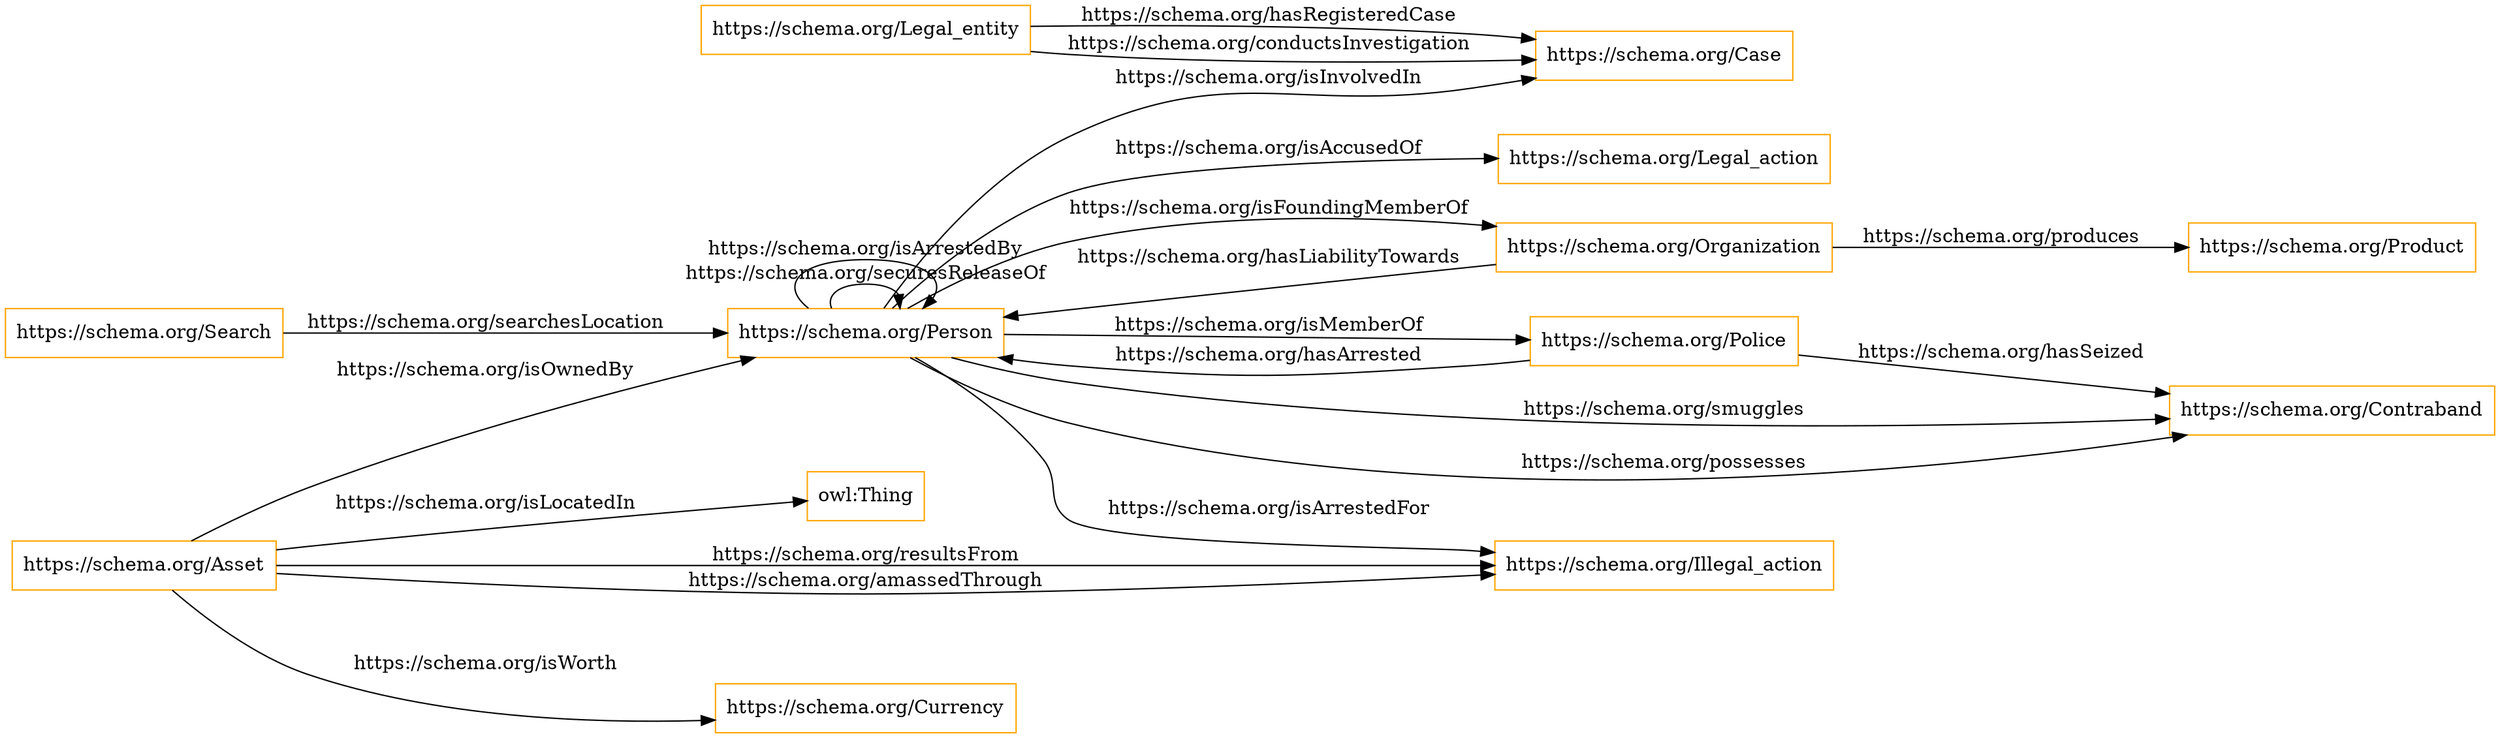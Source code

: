 digraph ar2dtool_diagram { 
rankdir=LR;
size="1501"
node [shape = rectangle, color="orange"]; "https://schema.org/Legal_entity" "https://schema.org/Illegal_action" "https://schema.org/Legal_action" "https://schema.org/Police" "https://schema.org/Currency" "https://schema.org/Product" "https://schema.org/Contraband" "https://schema.org/Person" "https://schema.org/Search" "https://schema.org/Organization" "https://schema.org/Asset" "https://schema.org/Case" ; /*classes style*/
	"https://schema.org/Person" -> "https://schema.org/Police" [ label = "https://schema.org/isMemberOf" ];
	"https://schema.org/Organization" -> "https://schema.org/Person" [ label = "https://schema.org/hasLiabilityTowards" ];
	"https://schema.org/Person" -> "https://schema.org/Contraband" [ label = "https://schema.org/smuggles" ];
	"https://schema.org/Asset" -> "https://schema.org/Person" [ label = "https://schema.org/isOwnedBy" ];
	"https://schema.org/Police" -> "https://schema.org/Person" [ label = "https://schema.org/hasArrested" ];
	"https://schema.org/Person" -> "https://schema.org/Person" [ label = "https://schema.org/securesReleaseOf" ];
	"https://schema.org/Asset" -> "https://schema.org/Illegal_action" [ label = "https://schema.org/resultsFrom" ];
	"https://schema.org/Person" -> "https://schema.org/Legal_action" [ label = "https://schema.org/isAccusedOf" ];
	"https://schema.org/Legal_entity" -> "https://schema.org/Case" [ label = "https://schema.org/conductsInvestigation" ];
	"https://schema.org/Person" -> "https://schema.org/Contraband" [ label = "https://schema.org/possesses" ];
	"https://schema.org/Person" -> "https://schema.org/Organization" [ label = "https://schema.org/isFoundingMemberOf" ];
	"https://schema.org/Person" -> "https://schema.org/Person" [ label = "https://schema.org/isArrestedBy" ];
	"https://schema.org/Legal_entity" -> "https://schema.org/Case" [ label = "https://schema.org/hasRegisteredCase" ];
	"https://schema.org/Police" -> "https://schema.org/Contraband" [ label = "https://schema.org/hasSeized" ];
	"https://schema.org/Person" -> "https://schema.org/Illegal_action" [ label = "https://schema.org/isArrestedFor" ];
	"https://schema.org/Organization" -> "https://schema.org/Product" [ label = "https://schema.org/produces" ];
	"https://schema.org/Asset" -> "https://schema.org/Illegal_action" [ label = "https://schema.org/amassedThrough" ];
	"https://schema.org/Asset" -> "https://schema.org/Currency" [ label = "https://schema.org/isWorth" ];
	"https://schema.org/Search" -> "https://schema.org/Person" [ label = "https://schema.org/searchesLocation" ];
	"https://schema.org/Person" -> "https://schema.org/Case" [ label = "https://schema.org/isInvolvedIn" ];
	"https://schema.org/Asset" -> "owl:Thing" [ label = "https://schema.org/isLocatedIn" ];

}
